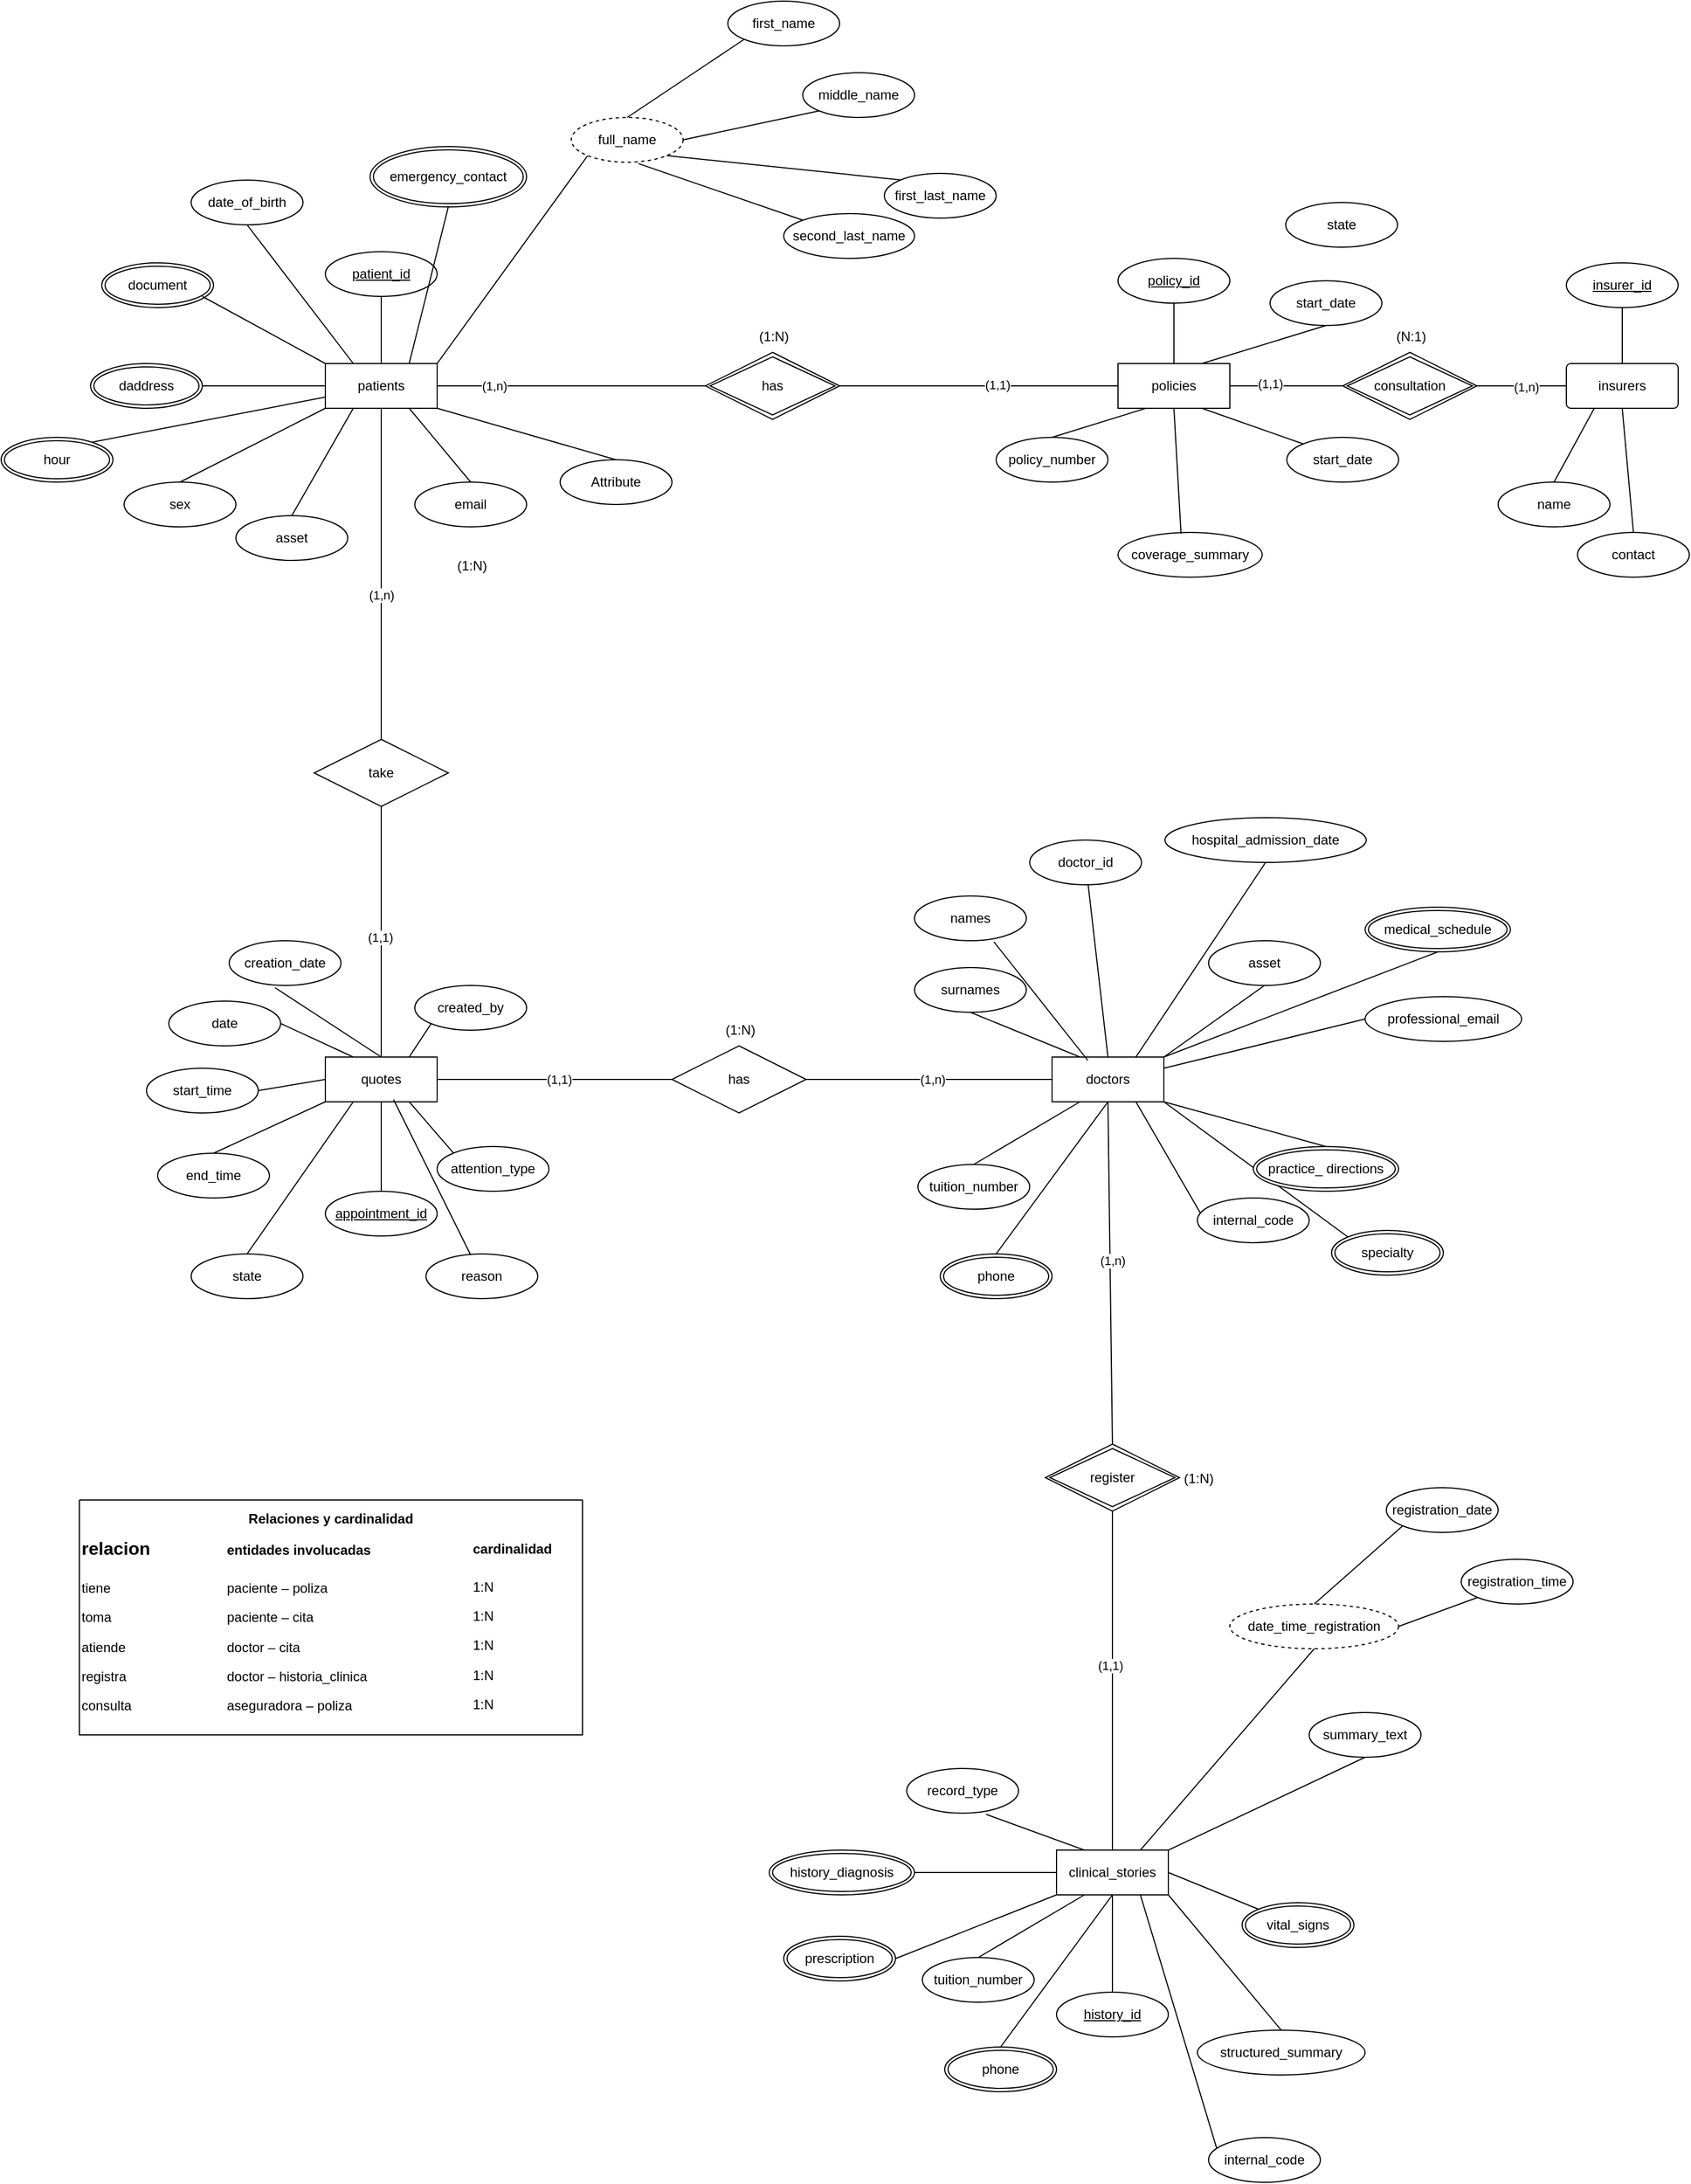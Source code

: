 <?xml version="1.0" encoding="UTF-8"?>
<mxfile version="28.2.5">
  <diagram name="Página-1" id="N87pYtMLe2mRKHtSH68u">
    <mxGraphModel dx="2180" dy="1454" grid="1" gridSize="10" guides="1" tooltips="1" connect="1" arrows="1" fold="1" page="1" pageScale="1" pageWidth="827" pageHeight="1169" math="0" shadow="0">
      <root>
        <mxCell id="0" />
        <mxCell id="1" parent="0" />
        <mxCell id="uGuvADwGGhDxCDAEwVKC-17" value="patients" style="whiteSpace=wrap;html=1;align=center;" parent="1" vertex="1">
          <mxGeometry x="400" y="394" width="100" height="40" as="geometry" />
        </mxCell>
        <mxCell id="uGuvADwGGhDxCDAEwVKC-18" value="quotes" style="whiteSpace=wrap;html=1;align=center;" parent="1" vertex="1">
          <mxGeometry x="400" y="1014" width="100" height="40" as="geometry" />
        </mxCell>
        <mxCell id="uGuvADwGGhDxCDAEwVKC-19" value="doctors" style="whiteSpace=wrap;html=1;align=center;" parent="1" vertex="1">
          <mxGeometry x="1050" y="1014" width="100" height="40" as="geometry" />
        </mxCell>
        <mxCell id="uGuvADwGGhDxCDAEwVKC-20" value="take" style="shape=rhombus;perimeter=rhombusPerimeter;whiteSpace=wrap;html=1;align=center;" parent="1" vertex="1">
          <mxGeometry x="390" y="730" width="120" height="60" as="geometry" />
        </mxCell>
        <mxCell id="uGuvADwGGhDxCDAEwVKC-21" value="" style="endArrow=none;html=1;rounded=0;exitX=0.5;exitY=1;exitDx=0;exitDy=0;entryX=0.5;entryY=0;entryDx=0;entryDy=0;" parent="1" target="uGuvADwGGhDxCDAEwVKC-20" edge="1">
          <mxGeometry relative="1" as="geometry">
            <mxPoint x="450" y="434" as="sourcePoint" />
            <mxPoint x="450" y="544" as="targetPoint" />
          </mxGeometry>
        </mxCell>
        <mxCell id="uGuvADwGGhDxCDAEwVKC-23" value="(1,n)" style="edgeLabel;html=1;align=center;verticalAlign=middle;resizable=0;points=[];" parent="uGuvADwGGhDxCDAEwVKC-21" vertex="1" connectable="0">
          <mxGeometry x="0.127" relative="1" as="geometry">
            <mxPoint as="offset" />
          </mxGeometry>
        </mxCell>
        <mxCell id="uGuvADwGGhDxCDAEwVKC-22" value="" style="endArrow=none;html=1;rounded=0;entryX=0.5;entryY=1;entryDx=0;entryDy=0;exitX=0.5;exitY=0;exitDx=0;exitDy=0;" parent="1" source="uGuvADwGGhDxCDAEwVKC-18" target="uGuvADwGGhDxCDAEwVKC-20" edge="1">
          <mxGeometry relative="1" as="geometry">
            <mxPoint x="300" y="934" as="sourcePoint" />
            <mxPoint x="450" y="914" as="targetPoint" />
          </mxGeometry>
        </mxCell>
        <mxCell id="uGuvADwGGhDxCDAEwVKC-24" value="(1,1)" style="edgeLabel;html=1;align=center;verticalAlign=middle;resizable=0;points=[];" parent="uGuvADwGGhDxCDAEwVKC-22" vertex="1" connectable="0">
          <mxGeometry x="-0.04" y="1" relative="1" as="geometry">
            <mxPoint as="offset" />
          </mxGeometry>
        </mxCell>
        <mxCell id="uGuvADwGGhDxCDAEwVKC-25" value="" style="shape=table;startSize=0;container=1;collapsible=1;childLayout=tableLayout;fixedRows=1;rowLines=0;fontStyle=0;align=center;resizeLast=1;strokeColor=none;fillColor=none;collapsible=0;whiteSpace=wrap;html=1;" parent="1" vertex="1">
          <mxGeometry x="480" y="559" width="180" height="30" as="geometry" />
        </mxCell>
        <mxCell id="uGuvADwGGhDxCDAEwVKC-26" value="" style="shape=tableRow;horizontal=0;startSize=0;swimlaneHead=0;swimlaneBody=0;fillColor=none;collapsible=0;dropTarget=0;points=[[0,0.5],[1,0.5]];portConstraint=eastwest;top=0;left=0;right=0;bottom=0;" parent="uGuvADwGGhDxCDAEwVKC-25" vertex="1">
          <mxGeometry width="180" height="30" as="geometry" />
        </mxCell>
        <mxCell id="uGuvADwGGhDxCDAEwVKC-27" value="" style="shape=partialRectangle;connectable=0;fillColor=none;top=0;left=0;bottom=0;right=0;editable=1;overflow=hidden;" parent="uGuvADwGGhDxCDAEwVKC-26" vertex="1">
          <mxGeometry width="30" height="30" as="geometry">
            <mxRectangle width="30" height="30" as="alternateBounds" />
          </mxGeometry>
        </mxCell>
        <mxCell id="uGuvADwGGhDxCDAEwVKC-28" value="(1:N)" style="shape=partialRectangle;connectable=0;fillColor=none;top=0;left=0;bottom=0;right=0;align=left;spacingLeft=6;overflow=hidden;" parent="uGuvADwGGhDxCDAEwVKC-26" vertex="1">
          <mxGeometry x="30" width="150" height="30" as="geometry">
            <mxRectangle width="150" height="30" as="alternateBounds" />
          </mxGeometry>
        </mxCell>
        <mxCell id="uGuvADwGGhDxCDAEwVKC-29" value="has" style="shape=rhombus;perimeter=rhombusPerimeter;whiteSpace=wrap;html=1;align=center;" parent="1" vertex="1">
          <mxGeometry x="710" y="1004" width="120" height="60" as="geometry" />
        </mxCell>
        <mxCell id="uGuvADwGGhDxCDAEwVKC-30" value="" style="endArrow=none;html=1;rounded=0;exitX=1;exitY=0.5;exitDx=0;exitDy=0;entryX=0;entryY=0.5;entryDx=0;entryDy=0;" parent="1" source="uGuvADwGGhDxCDAEwVKC-18" target="uGuvADwGGhDxCDAEwVKC-29" edge="1">
          <mxGeometry relative="1" as="geometry">
            <mxPoint x="451" y="1054" as="sourcePoint" />
            <mxPoint x="451" y="1154" as="targetPoint" />
          </mxGeometry>
        </mxCell>
        <mxCell id="uGuvADwGGhDxCDAEwVKC-32" value="(1,1)" style="edgeLabel;html=1;align=center;verticalAlign=middle;resizable=0;points=[];" parent="uGuvADwGGhDxCDAEwVKC-30" vertex="1" connectable="0">
          <mxGeometry x="0.04" relative="1" as="geometry">
            <mxPoint as="offset" />
          </mxGeometry>
        </mxCell>
        <mxCell id="uGuvADwGGhDxCDAEwVKC-31" value="" style="endArrow=none;html=1;rounded=0;exitX=0;exitY=0.5;exitDx=0;exitDy=0;entryX=1;entryY=0.5;entryDx=0;entryDy=0;" parent="1" source="uGuvADwGGhDxCDAEwVKC-19" target="uGuvADwGGhDxCDAEwVKC-29" edge="1">
          <mxGeometry relative="1" as="geometry">
            <mxPoint x="490" y="1214" as="sourcePoint" />
            <mxPoint x="930" y="1034.0" as="targetPoint" />
            <Array as="points">
              <mxPoint x="1010" y="1034" />
            </Array>
          </mxGeometry>
        </mxCell>
        <mxCell id="uGuvADwGGhDxCDAEwVKC-33" value="(1,n)" style="edgeLabel;html=1;align=center;verticalAlign=middle;resizable=0;points=[];" parent="uGuvADwGGhDxCDAEwVKC-31" vertex="1" connectable="0">
          <mxGeometry x="-0.223" y="1" relative="1" as="geometry">
            <mxPoint x="-22" y="-1" as="offset" />
          </mxGeometry>
        </mxCell>
        <mxCell id="uGuvADwGGhDxCDAEwVKC-34" value="" style="shape=table;startSize=0;container=1;collapsible=1;childLayout=tableLayout;fixedRows=1;rowLines=0;fontStyle=0;align=center;resizeLast=1;strokeColor=none;fillColor=none;collapsible=0;whiteSpace=wrap;html=1;" parent="1" vertex="1">
          <mxGeometry x="720" y="974" width="180" height="30" as="geometry" />
        </mxCell>
        <mxCell id="uGuvADwGGhDxCDAEwVKC-35" value="" style="shape=tableRow;horizontal=0;startSize=0;swimlaneHead=0;swimlaneBody=0;fillColor=none;collapsible=0;dropTarget=0;points=[[0,0.5],[1,0.5]];portConstraint=eastwest;top=0;left=0;right=0;bottom=0;" parent="uGuvADwGGhDxCDAEwVKC-34" vertex="1">
          <mxGeometry width="180" height="30" as="geometry" />
        </mxCell>
        <mxCell id="uGuvADwGGhDxCDAEwVKC-36" value="" style="shape=partialRectangle;connectable=0;fillColor=none;top=0;left=0;bottom=0;right=0;editable=1;overflow=hidden;" parent="uGuvADwGGhDxCDAEwVKC-35" vertex="1">
          <mxGeometry width="30" height="30" as="geometry">
            <mxRectangle width="30" height="30" as="alternateBounds" />
          </mxGeometry>
        </mxCell>
        <mxCell id="uGuvADwGGhDxCDAEwVKC-37" value="(1:N)" style="shape=partialRectangle;connectable=0;fillColor=none;top=0;left=0;bottom=0;right=0;align=left;spacingLeft=6;overflow=hidden;" parent="uGuvADwGGhDxCDAEwVKC-35" vertex="1">
          <mxGeometry x="30" width="150" height="30" as="geometry">
            <mxRectangle width="150" height="30" as="alternateBounds" />
          </mxGeometry>
        </mxCell>
        <mxCell id="uGuvADwGGhDxCDAEwVKC-42" value="" style="endArrow=none;html=1;rounded=0;entryX=0;entryY=0.5;entryDx=0;entryDy=0;exitX=1;exitY=0.5;exitDx=0;exitDy=0;" parent="1" source="uGuvADwGGhDxCDAEwVKC-71" target="uGuvADwGGhDxCDAEwVKC-17" edge="1">
          <mxGeometry relative="1" as="geometry">
            <mxPoint x="340" y="374" as="sourcePoint" />
            <mxPoint x="400" y="414" as="targetPoint" />
          </mxGeometry>
        </mxCell>
        <mxCell id="uGuvADwGGhDxCDAEwVKC-43" value="" style="endArrow=none;html=1;rounded=0;entryX=0.5;entryY=0;entryDx=0;entryDy=0;" parent="1" target="uGuvADwGGhDxCDAEwVKC-17" edge="1">
          <mxGeometry relative="1" as="geometry">
            <mxPoint x="450" y="334" as="sourcePoint" />
            <mxPoint x="460" y="374" as="targetPoint" />
          </mxGeometry>
        </mxCell>
        <mxCell id="uGuvADwGGhDxCDAEwVKC-50" value="" style="endArrow=none;html=1;rounded=0;entryX=0;entryY=0.5;entryDx=0;entryDy=0;exitX=0;exitY=0.75;exitDx=0;exitDy=0;" parent="1" source="uGuvADwGGhDxCDAEwVKC-17" target="uGuvADwGGhDxCDAEwVKC-72" edge="1">
          <mxGeometry relative="1" as="geometry">
            <mxPoint x="500" y="394" as="sourcePoint" />
            <mxPoint x="569.7" y="353.04" as="targetPoint" />
          </mxGeometry>
        </mxCell>
        <mxCell id="uGuvADwGGhDxCDAEwVKC-63" value="document" style="ellipse;shape=doubleEllipse;margin=3;whiteSpace=wrap;html=1;align=center;" parent="1" vertex="1">
          <mxGeometry x="200" y="304" width="100" height="40" as="geometry" />
        </mxCell>
        <mxCell id="uGuvADwGGhDxCDAEwVKC-71" value="daddress" style="ellipse;shape=doubleEllipse;margin=3;whiteSpace=wrap;html=1;align=center;" parent="1" vertex="1">
          <mxGeometry x="190" y="394" width="100" height="40" as="geometry" />
        </mxCell>
        <mxCell id="uGuvADwGGhDxCDAEwVKC-72" value="hour" style="ellipse;shape=doubleEllipse;margin=3;whiteSpace=wrap;html=1;align=center;" parent="1" vertex="1">
          <mxGeometry x="110" y="460" width="100" height="40" as="geometry" />
        </mxCell>
        <mxCell id="uGuvADwGGhDxCDAEwVKC-73" value="specialty" style="ellipse;shape=doubleEllipse;margin=3;whiteSpace=wrap;html=1;align=center;" parent="1" vertex="1">
          <mxGeometry x="1300" y="1169" width="100" height="40" as="geometry" />
        </mxCell>
        <mxCell id="uGuvADwGGhDxCDAEwVKC-74" value="" style="endArrow=none;html=1;rounded=0;entryX=0.5;entryY=0;entryDx=0;entryDy=0;" parent="1" source="PgeR62QArdd1iCkHsd3m-27" target="uGuvADwGGhDxCDAEwVKC-19" edge="1">
          <mxGeometry relative="1" as="geometry">
            <mxPoint x="930" y="994" as="sourcePoint" />
            <mxPoint x="1100" y="1000" as="targetPoint" />
          </mxGeometry>
        </mxCell>
        <mxCell id="uGuvADwGGhDxCDAEwVKC-75" value="medical_schedule" style="ellipse;shape=doubleEllipse;margin=3;whiteSpace=wrap;html=1;align=center;" parent="1" vertex="1">
          <mxGeometry x="1330" y="880" width="130" height="40" as="geometry" />
        </mxCell>
        <mxCell id="uGuvADwGGhDxCDAEwVKC-76" value="" style="endArrow=none;html=1;rounded=0;exitX=1;exitY=1;exitDx=0;exitDy=0;entryX=0;entryY=0;entryDx=0;entryDy=0;" parent="1" source="uGuvADwGGhDxCDAEwVKC-19" target="uGuvADwGGhDxCDAEwVKC-73" edge="1">
          <mxGeometry relative="1" as="geometry">
            <mxPoint x="1150" y="1034" as="sourcePoint" />
            <mxPoint x="1340" y="1190" as="targetPoint" />
          </mxGeometry>
        </mxCell>
        <mxCell id="uGuvADwGGhDxCDAEwVKC-77" value="" style="endArrow=none;html=1;rounded=0;exitX=0.5;exitY=1;exitDx=0;exitDy=0;entryX=0.5;entryY=0;entryDx=0;entryDy=0;" parent="1" source="uGuvADwGGhDxCDAEwVKC-19" target="uGuvADwGGhDxCDAEwVKC-78" edge="1">
          <mxGeometry relative="1" as="geometry">
            <mxPoint x="1080" y="1114" as="sourcePoint" />
            <mxPoint x="1100" y="1114" as="targetPoint" />
          </mxGeometry>
        </mxCell>
        <mxCell id="uGuvADwGGhDxCDAEwVKC-78" value="phone" style="ellipse;shape=doubleEllipse;margin=3;whiteSpace=wrap;html=1;align=center;" parent="1" vertex="1">
          <mxGeometry x="950" y="1190" width="100" height="40" as="geometry" />
        </mxCell>
        <mxCell id="uGuvADwGGhDxCDAEwVKC-79" value="" style="endArrow=none;html=1;rounded=0;exitX=1;exitY=1;exitDx=0;exitDy=0;entryX=0.5;entryY=0;entryDx=0;entryDy=0;" parent="1" source="uGuvADwGGhDxCDAEwVKC-19" target="uGuvADwGGhDxCDAEwVKC-80" edge="1">
          <mxGeometry relative="1" as="geometry">
            <mxPoint x="1180" y="1104" as="sourcePoint" />
            <mxPoint x="1230" y="1094" as="targetPoint" />
          </mxGeometry>
        </mxCell>
        <mxCell id="uGuvADwGGhDxCDAEwVKC-80" value="practice_ directions" style="ellipse;shape=doubleEllipse;margin=3;whiteSpace=wrap;html=1;align=center;" parent="1" vertex="1">
          <mxGeometry x="1230" y="1094" width="130" height="40" as="geometry" />
        </mxCell>
        <mxCell id="uGuvADwGGhDxCDAEwVKC-81" value="date" style="ellipse;whiteSpace=wrap;html=1;align=center;" parent="1" vertex="1">
          <mxGeometry x="260" y="964" width="100" height="40" as="geometry" />
        </mxCell>
        <mxCell id="uGuvADwGGhDxCDAEwVKC-82" value="start_time" style="ellipse;whiteSpace=wrap;html=1;align=center;" parent="1" vertex="1">
          <mxGeometry x="240" y="1024" width="100" height="40" as="geometry" />
        </mxCell>
        <mxCell id="uGuvADwGGhDxCDAEwVKC-84" value="" style="endArrow=none;html=1;rounded=0;entryX=0.25;entryY=0;entryDx=0;entryDy=0;exitX=1;exitY=0.5;exitDx=0;exitDy=0;" parent="1" source="uGuvADwGGhDxCDAEwVKC-81" target="uGuvADwGGhDxCDAEwVKC-18" edge="1">
          <mxGeometry relative="1" as="geometry">
            <mxPoint x="320" y="984" as="sourcePoint" />
            <mxPoint x="400" y="954" as="targetPoint" />
          </mxGeometry>
        </mxCell>
        <mxCell id="uGuvADwGGhDxCDAEwVKC-86" value="" style="endArrow=none;html=1;rounded=0;exitX=1;exitY=0.5;exitDx=0;exitDy=0;" parent="1" source="uGuvADwGGhDxCDAEwVKC-82" edge="1">
          <mxGeometry relative="1" as="geometry">
            <mxPoint x="240" y="1034" as="sourcePoint" />
            <mxPoint x="400" y="1034" as="targetPoint" />
          </mxGeometry>
        </mxCell>
        <mxCell id="uGuvADwGGhDxCDAEwVKC-87" value="" style="endArrow=none;html=1;rounded=0;exitX=0.5;exitY=1;exitDx=0;exitDy=0;entryX=0.5;entryY=0;entryDx=0;entryDy=0;" parent="1" source="uGuvADwGGhDxCDAEwVKC-18" target="PgeR62QArdd1iCkHsd3m-47" edge="1">
          <mxGeometry relative="1" as="geometry">
            <mxPoint x="380" y="1094" as="sourcePoint" />
            <mxPoint x="450" y="1130" as="targetPoint" />
          </mxGeometry>
        </mxCell>
        <mxCell id="PgeR62QArdd1iCkHsd3m-1" value="" style="endArrow=none;html=1;rounded=0;entryX=0;entryY=1;entryDx=0;entryDy=0;" parent="1" target="PgeR62QArdd1iCkHsd3m-4" edge="1">
          <mxGeometry width="50" height="50" relative="1" as="geometry">
            <mxPoint x="500" y="394" as="sourcePoint" />
            <mxPoint x="640" y="334" as="targetPoint" />
          </mxGeometry>
        </mxCell>
        <mxCell id="PgeR62QArdd1iCkHsd3m-2" value="patient_id" style="ellipse;whiteSpace=wrap;html=1;align=center;fontStyle=4;" parent="1" vertex="1">
          <mxGeometry x="400" y="294" width="100" height="40" as="geometry" />
        </mxCell>
        <mxCell id="PgeR62QArdd1iCkHsd3m-3" value="" style="endArrow=none;html=1;rounded=0;entryX=0;entryY=0;entryDx=0;entryDy=0;" parent="1" target="uGuvADwGGhDxCDAEwVKC-17" edge="1">
          <mxGeometry relative="1" as="geometry">
            <mxPoint x="290" y="334" as="sourcePoint" />
            <mxPoint x="400" y="384" as="targetPoint" />
          </mxGeometry>
        </mxCell>
        <mxCell id="PgeR62QArdd1iCkHsd3m-4" value="full_name" style="ellipse;whiteSpace=wrap;html=1;align=center;dashed=1;" parent="1" vertex="1">
          <mxGeometry x="620" y="174" width="100" height="40" as="geometry" />
        </mxCell>
        <mxCell id="PgeR62QArdd1iCkHsd3m-5" value="" style="endArrow=none;html=1;rounded=0;exitX=0.5;exitY=0;exitDx=0;exitDy=0;entryX=0;entryY=1;entryDx=0;entryDy=0;" parent="1" source="PgeR62QArdd1iCkHsd3m-4" target="PgeR62QArdd1iCkHsd3m-10" edge="1">
          <mxGeometry relative="1" as="geometry">
            <mxPoint x="700" y="160" as="sourcePoint" />
            <mxPoint x="754.854" y="114.226" as="targetPoint" />
          </mxGeometry>
        </mxCell>
        <mxCell id="PgeR62QArdd1iCkHsd3m-6" value="" style="endArrow=none;html=1;rounded=0;exitX=1;exitY=0.5;exitDx=0;exitDy=0;entryX=0;entryY=1;entryDx=0;entryDy=0;" parent="1" source="PgeR62QArdd1iCkHsd3m-4" target="PgeR62QArdd1iCkHsd3m-11" edge="1">
          <mxGeometry relative="1" as="geometry">
            <mxPoint x="760" y="210" as="sourcePoint" />
            <mxPoint x="820" y="160" as="targetPoint" />
          </mxGeometry>
        </mxCell>
        <mxCell id="PgeR62QArdd1iCkHsd3m-7" value="" style="endArrow=none;html=1;rounded=0;exitX=1;exitY=1;exitDx=0;exitDy=0;entryX=0;entryY=0;entryDx=0;entryDy=0;" parent="1" source="PgeR62QArdd1iCkHsd3m-4" target="PgeR62QArdd1iCkHsd3m-12" edge="1">
          <mxGeometry relative="1" as="geometry">
            <mxPoint x="800" y="264" as="sourcePoint" />
            <mxPoint x="900" y="240" as="targetPoint" />
          </mxGeometry>
        </mxCell>
        <mxCell id="PgeR62QArdd1iCkHsd3m-8" value="" style="endArrow=none;html=1;rounded=0;exitX=0.599;exitY=1.03;exitDx=0;exitDy=0;exitPerimeter=0;entryX=0;entryY=0;entryDx=0;entryDy=0;" parent="1" source="PgeR62QArdd1iCkHsd3m-4" target="PgeR62QArdd1iCkHsd3m-13" edge="1">
          <mxGeometry relative="1" as="geometry">
            <mxPoint x="730" y="254" as="sourcePoint" />
            <mxPoint x="830" y="270" as="targetPoint" />
          </mxGeometry>
        </mxCell>
        <mxCell id="PgeR62QArdd1iCkHsd3m-10" value="first_name" style="ellipse;whiteSpace=wrap;html=1;align=center;" parent="1" vertex="1">
          <mxGeometry x="760" y="70" width="100" height="40" as="geometry" />
        </mxCell>
        <mxCell id="PgeR62QArdd1iCkHsd3m-11" value="middle_name" style="ellipse;whiteSpace=wrap;html=1;align=center;" parent="1" vertex="1">
          <mxGeometry x="827" y="134" width="100" height="40" as="geometry" />
        </mxCell>
        <mxCell id="PgeR62QArdd1iCkHsd3m-12" value="first_last_name" style="ellipse;whiteSpace=wrap;html=1;align=center;" parent="1" vertex="1">
          <mxGeometry x="900" y="224" width="100" height="40" as="geometry" />
        </mxCell>
        <mxCell id="PgeR62QArdd1iCkHsd3m-13" value="second_last_name" style="ellipse;whiteSpace=wrap;html=1;align=center;" parent="1" vertex="1">
          <mxGeometry x="810" y="260" width="117" height="40" as="geometry" />
        </mxCell>
        <mxCell id="PgeR62QArdd1iCkHsd3m-14" value="" style="endArrow=none;html=1;rounded=0;entryX=0.25;entryY=0;entryDx=0;entryDy=0;exitX=0.5;exitY=1;exitDx=0;exitDy=0;" parent="1" source="PgeR62QArdd1iCkHsd3m-15" target="uGuvADwGGhDxCDAEwVKC-17" edge="1">
          <mxGeometry relative="1" as="geometry">
            <mxPoint x="330" y="280" as="sourcePoint" />
            <mxPoint x="430" y="390" as="targetPoint" />
          </mxGeometry>
        </mxCell>
        <mxCell id="PgeR62QArdd1iCkHsd3m-15" value="date_of_birth" style="ellipse;whiteSpace=wrap;html=1;align=center;" parent="1" vertex="1">
          <mxGeometry x="280" y="230" width="100" height="40" as="geometry" />
        </mxCell>
        <mxCell id="PgeR62QArdd1iCkHsd3m-16" value="" style="endArrow=none;html=1;rounded=0;entryX=0;entryY=1;entryDx=0;entryDy=0;exitX=0.5;exitY=0;exitDx=0;exitDy=0;" parent="1" source="PgeR62QArdd1iCkHsd3m-17" target="uGuvADwGGhDxCDAEwVKC-17" edge="1">
          <mxGeometry relative="1" as="geometry">
            <mxPoint x="300" y="500" as="sourcePoint" />
            <mxPoint x="390" y="500" as="targetPoint" />
          </mxGeometry>
        </mxCell>
        <mxCell id="PgeR62QArdd1iCkHsd3m-17" value="sex" style="ellipse;whiteSpace=wrap;html=1;align=center;" parent="1" vertex="1">
          <mxGeometry x="220" y="500" width="100" height="40" as="geometry" />
        </mxCell>
        <mxCell id="PgeR62QArdd1iCkHsd3m-18" value="" style="endArrow=none;html=1;rounded=0;exitX=0.75;exitY=1;exitDx=0;exitDy=0;entryX=0.5;entryY=0;entryDx=0;entryDy=0;" parent="1" source="uGuvADwGGhDxCDAEwVKC-17" target="PgeR62QArdd1iCkHsd3m-19" edge="1">
          <mxGeometry relative="1" as="geometry">
            <mxPoint x="380" y="500" as="sourcePoint" />
            <mxPoint x="400" y="500" as="targetPoint" />
          </mxGeometry>
        </mxCell>
        <mxCell id="PgeR62QArdd1iCkHsd3m-19" value=" email" style="ellipse;whiteSpace=wrap;html=1;align=center;" parent="1" vertex="1">
          <mxGeometry x="480" y="500" width="100" height="40" as="geometry" />
        </mxCell>
        <mxCell id="PgeR62QArdd1iCkHsd3m-21" value="" style="endArrow=none;html=1;rounded=0;exitX=1;exitY=1;exitDx=0;exitDy=0;entryX=0.5;entryY=0;entryDx=0;entryDy=0;" parent="1" source="uGuvADwGGhDxCDAEwVKC-17" target="PgeR62QArdd1iCkHsd3m-22" edge="1">
          <mxGeometry relative="1" as="geometry">
            <mxPoint x="490" y="460" as="sourcePoint" />
            <mxPoint x="630" y="480" as="targetPoint" />
          </mxGeometry>
        </mxCell>
        <mxCell id="PgeR62QArdd1iCkHsd3m-22" value="Attribute" style="ellipse;whiteSpace=wrap;html=1;align=center;" parent="1" vertex="1">
          <mxGeometry x="610" y="480" width="100" height="40" as="geometry" />
        </mxCell>
        <mxCell id="PgeR62QArdd1iCkHsd3m-23" value="" style="endArrow=none;html=1;rounded=0;entryX=0.25;entryY=1;entryDx=0;entryDy=0;exitX=0.5;exitY=0;exitDx=0;exitDy=0;" parent="1" source="PgeR62QArdd1iCkHsd3m-24" target="uGuvADwGGhDxCDAEwVKC-17" edge="1">
          <mxGeometry relative="1" as="geometry">
            <mxPoint x="360" y="560" as="sourcePoint" />
            <mxPoint x="350" y="630" as="targetPoint" />
          </mxGeometry>
        </mxCell>
        <mxCell id="PgeR62QArdd1iCkHsd3m-24" value="asset" style="ellipse;whiteSpace=wrap;html=1;align=center;" parent="1" vertex="1">
          <mxGeometry x="320" y="530" width="100" height="40" as="geometry" />
        </mxCell>
        <mxCell id="PgeR62QArdd1iCkHsd3m-25" value="" style="endArrow=none;html=1;rounded=0;exitX=0.75;exitY=0;exitDx=0;exitDy=0;entryX=0.5;entryY=1;entryDx=0;entryDy=0;" parent="1" source="uGuvADwGGhDxCDAEwVKC-17" target="PgeR62QArdd1iCkHsd3m-26" edge="1">
          <mxGeometry relative="1" as="geometry">
            <mxPoint x="500" y="360" as="sourcePoint" />
            <mxPoint x="570" y="260" as="targetPoint" />
          </mxGeometry>
        </mxCell>
        <mxCell id="PgeR62QArdd1iCkHsd3m-26" value="emergency_contact" style="ellipse;shape=doubleEllipse;margin=3;whiteSpace=wrap;html=1;align=center;" parent="1" vertex="1">
          <mxGeometry x="440" y="200" width="140" height="54" as="geometry" />
        </mxCell>
        <mxCell id="PgeR62QArdd1iCkHsd3m-27" value="doctor_id" style="ellipse;whiteSpace=wrap;html=1;align=center;" parent="1" vertex="1">
          <mxGeometry x="1030" y="820" width="100" height="40" as="geometry" />
        </mxCell>
        <mxCell id="PgeR62QArdd1iCkHsd3m-28" value="" style="endArrow=none;html=1;rounded=0;exitX=0.75;exitY=1;exitDx=0;exitDy=0;entryX=0;entryY=1;entryDx=0;entryDy=0;" parent="1" source="uGuvADwGGhDxCDAEwVKC-19" target="PgeR62QArdd1iCkHsd3m-29" edge="1">
          <mxGeometry relative="1" as="geometry">
            <mxPoint x="1180" y="990" as="sourcePoint" />
            <mxPoint x="1200" y="960" as="targetPoint" />
          </mxGeometry>
        </mxCell>
        <mxCell id="PgeR62QArdd1iCkHsd3m-29" value="internal_code" style="ellipse;whiteSpace=wrap;html=1;align=center;" parent="1" vertex="1">
          <mxGeometry x="1180" y="1140" width="100" height="40" as="geometry" />
        </mxCell>
        <mxCell id="PgeR62QArdd1iCkHsd3m-30" value="" style="endArrow=none;html=1;rounded=0;entryX=0.25;entryY=1;entryDx=0;entryDy=0;exitX=0.5;exitY=0;exitDx=0;exitDy=0;" parent="1" source="PgeR62QArdd1iCkHsd3m-31" target="uGuvADwGGhDxCDAEwVKC-19" edge="1">
          <mxGeometry relative="1" as="geometry">
            <mxPoint x="990" y="1110" as="sourcePoint" />
            <mxPoint x="1030" y="1110" as="targetPoint" />
          </mxGeometry>
        </mxCell>
        <mxCell id="PgeR62QArdd1iCkHsd3m-31" value="tuition_number" style="ellipse;whiteSpace=wrap;html=1;align=center;" parent="1" vertex="1">
          <mxGeometry x="930" y="1110" width="100" height="40" as="geometry" />
        </mxCell>
        <mxCell id="PgeR62QArdd1iCkHsd3m-34" value="" style="endArrow=none;html=1;rounded=0;exitX=1;exitY=0;exitDx=0;exitDy=0;entryX=0.5;entryY=1;entryDx=0;entryDy=0;" parent="1" source="uGuvADwGGhDxCDAEwVKC-19" target="PgeR62QArdd1iCkHsd3m-44" edge="1">
          <mxGeometry relative="1" as="geometry">
            <mxPoint x="1190" y="1190" as="sourcePoint" />
            <mxPoint x="1220" y="1160" as="targetPoint" />
          </mxGeometry>
        </mxCell>
        <mxCell id="PgeR62QArdd1iCkHsd3m-35" value="names" style="ellipse;whiteSpace=wrap;html=1;align=center;" parent="1" vertex="1">
          <mxGeometry x="927" y="870" width="100" height="40" as="geometry" />
        </mxCell>
        <mxCell id="PgeR62QArdd1iCkHsd3m-37" value="" style="endArrow=none;html=1;rounded=0;entryX=0.25;entryY=0;entryDx=0;entryDy=0;exitX=0.5;exitY=1;exitDx=0;exitDy=0;" parent="1" source="PgeR62QArdd1iCkHsd3m-38" target="uGuvADwGGhDxCDAEwVKC-19" edge="1">
          <mxGeometry relative="1" as="geometry">
            <mxPoint x="1000" y="960" as="sourcePoint" />
            <mxPoint x="970" y="930" as="targetPoint" />
          </mxGeometry>
        </mxCell>
        <mxCell id="PgeR62QArdd1iCkHsd3m-38" value="surnames" style="ellipse;whiteSpace=wrap;html=1;align=center;" parent="1" vertex="1">
          <mxGeometry x="927" y="934" width="100" height="40" as="geometry" />
        </mxCell>
        <mxCell id="PgeR62QArdd1iCkHsd3m-39" value="" style="endArrow=none;html=1;rounded=0;exitX=1;exitY=0.25;exitDx=0;exitDy=0;entryX=0;entryY=0.5;entryDx=0;entryDy=0;" parent="1" source="uGuvADwGGhDxCDAEwVKC-19" target="PgeR62QArdd1iCkHsd3m-40" edge="1">
          <mxGeometry relative="1" as="geometry">
            <mxPoint x="1130" y="990" as="sourcePoint" />
            <mxPoint x="1320" y="980" as="targetPoint" />
          </mxGeometry>
        </mxCell>
        <mxCell id="PgeR62QArdd1iCkHsd3m-40" value="professional_email" style="ellipse;whiteSpace=wrap;html=1;align=center;" parent="1" vertex="1">
          <mxGeometry x="1330" y="960" width="140" height="40" as="geometry" />
        </mxCell>
        <mxCell id="PgeR62QArdd1iCkHsd3m-41" value="" style="endArrow=none;html=1;rounded=0;exitX=0.75;exitY=0;exitDx=0;exitDy=0;entryX=0.5;entryY=1;entryDx=0;entryDy=0;" parent="1" source="uGuvADwGGhDxCDAEwVKC-19" target="PgeR62QArdd1iCkHsd3m-42" edge="1">
          <mxGeometry relative="1" as="geometry">
            <mxPoint x="1150" y="980" as="sourcePoint" />
            <mxPoint x="1240" y="850" as="targetPoint" />
          </mxGeometry>
        </mxCell>
        <mxCell id="PgeR62QArdd1iCkHsd3m-42" value="hospital_admission_date" style="ellipse;whiteSpace=wrap;html=1;align=center;" parent="1" vertex="1">
          <mxGeometry x="1151" y="800" width="180" height="40" as="geometry" />
        </mxCell>
        <mxCell id="PgeR62QArdd1iCkHsd3m-43" value="" style="endArrow=none;html=1;rounded=0;entryX=0.32;entryY=0.075;entryDx=0;entryDy=0;entryPerimeter=0;exitX=0.71;exitY=1.025;exitDx=0;exitDy=0;exitPerimeter=0;" parent="1" source="PgeR62QArdd1iCkHsd3m-35" target="uGuvADwGGhDxCDAEwVKC-19" edge="1">
          <mxGeometry relative="1" as="geometry">
            <mxPoint x="960" y="880" as="sourcePoint" />
            <mxPoint x="1120" y="880" as="targetPoint" />
          </mxGeometry>
        </mxCell>
        <mxCell id="PgeR62QArdd1iCkHsd3m-44" value="asset" style="ellipse;whiteSpace=wrap;html=1;align=center;" parent="1" vertex="1">
          <mxGeometry x="1190" y="910" width="100" height="40" as="geometry" />
        </mxCell>
        <mxCell id="PgeR62QArdd1iCkHsd3m-45" value="" style="endArrow=none;html=1;rounded=0;exitX=1;exitY=0;exitDx=0;exitDy=0;entryX=0.5;entryY=1;entryDx=0;entryDy=0;" parent="1" source="uGuvADwGGhDxCDAEwVKC-19" target="uGuvADwGGhDxCDAEwVKC-75" edge="1">
          <mxGeometry relative="1" as="geometry">
            <mxPoint x="1230" y="980" as="sourcePoint" />
            <mxPoint x="1390" y="980" as="targetPoint" />
          </mxGeometry>
        </mxCell>
        <mxCell id="PgeR62QArdd1iCkHsd3m-47" value="appointment_id" style="ellipse;whiteSpace=wrap;html=1;align=center;fontStyle=4;" parent="1" vertex="1">
          <mxGeometry x="400" y="1134" width="100" height="40" as="geometry" />
        </mxCell>
        <mxCell id="PgeR62QArdd1iCkHsd3m-49" value="" style="endArrow=none;html=1;rounded=0;entryX=0;entryY=1;entryDx=0;entryDy=0;exitX=0.5;exitY=0;exitDx=0;exitDy=0;" parent="1" source="PgeR62QArdd1iCkHsd3m-50" target="uGuvADwGGhDxCDAEwVKC-18" edge="1">
          <mxGeometry relative="1" as="geometry">
            <mxPoint x="300" y="1130" as="sourcePoint" />
            <mxPoint x="390" y="1160" as="targetPoint" />
          </mxGeometry>
        </mxCell>
        <mxCell id="PgeR62QArdd1iCkHsd3m-50" value="end_time" style="ellipse;whiteSpace=wrap;html=1;align=center;" parent="1" vertex="1">
          <mxGeometry x="250" y="1100" width="100" height="40" as="geometry" />
        </mxCell>
        <mxCell id="PgeR62QArdd1iCkHsd3m-51" value="attention_type" style="ellipse;whiteSpace=wrap;html=1;align=center;" parent="1" vertex="1">
          <mxGeometry x="500" y="1094" width="100" height="40" as="geometry" />
        </mxCell>
        <mxCell id="PgeR62QArdd1iCkHsd3m-52" value="" style="endArrow=none;html=1;rounded=0;exitX=0.75;exitY=1;exitDx=0;exitDy=0;entryX=0;entryY=0;entryDx=0;entryDy=0;" parent="1" source="uGuvADwGGhDxCDAEwVKC-18" target="PgeR62QArdd1iCkHsd3m-51" edge="1">
          <mxGeometry relative="1" as="geometry">
            <mxPoint x="490" y="1070" as="sourcePoint" />
            <mxPoint x="650" y="1070" as="targetPoint" />
          </mxGeometry>
        </mxCell>
        <mxCell id="PgeR62QArdd1iCkHsd3m-55" value="state" style="ellipse;whiteSpace=wrap;html=1;align=center;" parent="1" vertex="1">
          <mxGeometry x="280" y="1190" width="100" height="40" as="geometry" />
        </mxCell>
        <mxCell id="PgeR62QArdd1iCkHsd3m-56" value="" style="endArrow=none;html=1;rounded=0;entryX=0.25;entryY=1;entryDx=0;entryDy=0;exitX=0.5;exitY=0;exitDx=0;exitDy=0;" parent="1" source="PgeR62QArdd1iCkHsd3m-55" target="uGuvADwGGhDxCDAEwVKC-18" edge="1">
          <mxGeometry relative="1" as="geometry">
            <mxPoint x="230" y="1140" as="sourcePoint" />
            <mxPoint x="390" y="1140" as="targetPoint" />
          </mxGeometry>
        </mxCell>
        <mxCell id="PgeR62QArdd1iCkHsd3m-57" value="reason" style="ellipse;whiteSpace=wrap;html=1;align=center;" parent="1" vertex="1">
          <mxGeometry x="490" y="1190" width="100" height="40" as="geometry" />
        </mxCell>
        <mxCell id="PgeR62QArdd1iCkHsd3m-58" value="" style="endArrow=none;html=1;rounded=0;exitX=0.61;exitY=0.95;exitDx=0;exitDy=0;exitPerimeter=0;entryX=0.4;entryY=0.025;entryDx=0;entryDy=0;entryPerimeter=0;" parent="1" source="uGuvADwGGhDxCDAEwVKC-18" target="PgeR62QArdd1iCkHsd3m-57" edge="1">
          <mxGeometry relative="1" as="geometry">
            <mxPoint x="470" y="1110" as="sourcePoint" />
            <mxPoint x="630" y="1110" as="targetPoint" />
          </mxGeometry>
        </mxCell>
        <mxCell id="PgeR62QArdd1iCkHsd3m-59" value="created_by" style="ellipse;whiteSpace=wrap;html=1;align=center;" parent="1" vertex="1">
          <mxGeometry x="480" y="950" width="100" height="40" as="geometry" />
        </mxCell>
        <mxCell id="PgeR62QArdd1iCkHsd3m-60" value="" style="endArrow=none;html=1;rounded=0;exitX=0.75;exitY=0;exitDx=0;exitDy=0;entryX=0;entryY=1;entryDx=0;entryDy=0;" parent="1" source="uGuvADwGGhDxCDAEwVKC-18" target="PgeR62QArdd1iCkHsd3m-59" edge="1">
          <mxGeometry relative="1" as="geometry">
            <mxPoint x="500" y="1000" as="sourcePoint" />
            <mxPoint x="660" y="1000" as="targetPoint" />
          </mxGeometry>
        </mxCell>
        <mxCell id="PgeR62QArdd1iCkHsd3m-61" value="creation_date" style="ellipse;whiteSpace=wrap;html=1;align=center;" parent="1" vertex="1">
          <mxGeometry x="314" y="910" width="100" height="40" as="geometry" />
        </mxCell>
        <mxCell id="PgeR62QArdd1iCkHsd3m-62" value="" style="endArrow=none;html=1;rounded=0;exitX=0.41;exitY=1.05;exitDx=0;exitDy=0;exitPerimeter=0;entryX=0.5;entryY=0;entryDx=0;entryDy=0;" parent="1" source="PgeR62QArdd1iCkHsd3m-61" target="uGuvADwGGhDxCDAEwVKC-18" edge="1">
          <mxGeometry relative="1" as="geometry">
            <mxPoint x="390" y="970" as="sourcePoint" />
            <mxPoint x="550" y="970" as="targetPoint" />
          </mxGeometry>
        </mxCell>
        <mxCell id="PgeR62QArdd1iCkHsd3m-67" value="clinical_stories" style="whiteSpace=wrap;html=1;align=center;" parent="1" vertex="1">
          <mxGeometry x="1054" y="1723" width="100" height="40" as="geometry" />
        </mxCell>
        <mxCell id="PgeR62QArdd1iCkHsd3m-73" value="" style="endArrow=none;html=1;rounded=0;exitX=0.5;exitY=1;exitDx=0;exitDy=0;entryX=0.5;entryY=0;entryDx=0;entryDy=0;" parent="1" source="PgeR62QArdd1iCkHsd3m-67" target="PgeR62QArdd1iCkHsd3m-74" edge="1">
          <mxGeometry relative="1" as="geometry">
            <mxPoint x="1084" y="1823" as="sourcePoint" />
            <mxPoint x="1104" y="1823" as="targetPoint" />
          </mxGeometry>
        </mxCell>
        <mxCell id="PgeR62QArdd1iCkHsd3m-74" value="phone" style="ellipse;shape=doubleEllipse;margin=3;whiteSpace=wrap;html=1;align=center;" parent="1" vertex="1">
          <mxGeometry x="954" y="1899" width="100" height="40" as="geometry" />
        </mxCell>
        <mxCell id="PgeR62QArdd1iCkHsd3m-78" value="" style="endArrow=none;html=1;rounded=0;exitX=0.75;exitY=1;exitDx=0;exitDy=0;entryX=0;entryY=1;entryDx=0;entryDy=0;" parent="1" source="PgeR62QArdd1iCkHsd3m-67" target="PgeR62QArdd1iCkHsd3m-79" edge="1">
          <mxGeometry relative="1" as="geometry">
            <mxPoint x="1184" y="1699" as="sourcePoint" />
            <mxPoint x="1204" y="1669" as="targetPoint" />
          </mxGeometry>
        </mxCell>
        <mxCell id="PgeR62QArdd1iCkHsd3m-79" value="internal_code" style="ellipse;whiteSpace=wrap;html=1;align=center;" parent="1" vertex="1">
          <mxGeometry x="1190" y="1980" width="100" height="40" as="geometry" />
        </mxCell>
        <mxCell id="PgeR62QArdd1iCkHsd3m-80" value="" style="endArrow=none;html=1;rounded=0;entryX=0.25;entryY=1;entryDx=0;entryDy=0;exitX=0.5;exitY=0;exitDx=0;exitDy=0;" parent="1" source="PgeR62QArdd1iCkHsd3m-81" target="PgeR62QArdd1iCkHsd3m-67" edge="1">
          <mxGeometry relative="1" as="geometry">
            <mxPoint x="994" y="1819" as="sourcePoint" />
            <mxPoint x="1034" y="1819" as="targetPoint" />
          </mxGeometry>
        </mxCell>
        <mxCell id="PgeR62QArdd1iCkHsd3m-81" value="tuition_number" style="ellipse;whiteSpace=wrap;html=1;align=center;" parent="1" vertex="1">
          <mxGeometry x="934" y="1819" width="100" height="40" as="geometry" />
        </mxCell>
        <mxCell id="PgeR62QArdd1iCkHsd3m-82" value="" style="endArrow=none;html=1;rounded=0;exitX=1;exitY=0;exitDx=0;exitDy=0;entryX=0.5;entryY=1;entryDx=0;entryDy=0;" parent="1" source="PgeR62QArdd1iCkHsd3m-67" target="PgeR62QArdd1iCkHsd3m-90" edge="1">
          <mxGeometry relative="1" as="geometry">
            <mxPoint x="1194" y="1899" as="sourcePoint" />
            <mxPoint x="1224" y="1869" as="targetPoint" />
          </mxGeometry>
        </mxCell>
        <mxCell id="PgeR62QArdd1iCkHsd3m-83" value="record_type" style="ellipse;whiteSpace=wrap;html=1;align=center;" parent="1" vertex="1">
          <mxGeometry x="920" y="1650" width="100" height="40" as="geometry" />
        </mxCell>
        <mxCell id="PgeR62QArdd1iCkHsd3m-84" value="" style="endArrow=none;html=1;rounded=0;entryX=1;entryY=1;entryDx=0;entryDy=0;exitX=0.5;exitY=0;exitDx=0;exitDy=0;" parent="1" source="PgeR62QArdd1iCkHsd3m-85" target="PgeR62QArdd1iCkHsd3m-67" edge="1">
          <mxGeometry relative="1" as="geometry">
            <mxPoint x="1004" y="1669" as="sourcePoint" />
            <mxPoint x="974" y="1639" as="targetPoint" />
          </mxGeometry>
        </mxCell>
        <mxCell id="PgeR62QArdd1iCkHsd3m-85" value="structured_summary" style="ellipse;whiteSpace=wrap;html=1;align=center;" parent="1" vertex="1">
          <mxGeometry x="1180" y="1884" width="150" height="40" as="geometry" />
        </mxCell>
        <mxCell id="PgeR62QArdd1iCkHsd3m-88" value="" style="endArrow=none;html=1;rounded=0;exitX=0.75;exitY=0;exitDx=0;exitDy=0;entryX=0.5;entryY=1;entryDx=0;entryDy=0;" parent="1" source="PgeR62QArdd1iCkHsd3m-67" target="PgeR62QArdd1iCkHsd3m-92" edge="1">
          <mxGeometry relative="1" as="geometry">
            <mxPoint x="1154" y="1689" as="sourcePoint" />
            <mxPoint x="1245" y="1549" as="targetPoint" />
          </mxGeometry>
        </mxCell>
        <mxCell id="PgeR62QArdd1iCkHsd3m-89" value="" style="endArrow=none;html=1;rounded=0;exitX=0.71;exitY=1.025;exitDx=0;exitDy=0;exitPerimeter=0;entryX=0.25;entryY=0;entryDx=0;entryDy=0;" parent="1" source="PgeR62QArdd1iCkHsd3m-83" target="PgeR62QArdd1iCkHsd3m-67" edge="1">
          <mxGeometry relative="1" as="geometry">
            <mxPoint x="964" y="1589" as="sourcePoint" />
            <mxPoint x="1080" y="1720" as="targetPoint" />
          </mxGeometry>
        </mxCell>
        <mxCell id="PgeR62QArdd1iCkHsd3m-90" value="summary_text" style="ellipse;whiteSpace=wrap;html=1;align=center;" parent="1" vertex="1">
          <mxGeometry x="1280" y="1600" width="100" height="40" as="geometry" />
        </mxCell>
        <mxCell id="PgeR62QArdd1iCkHsd3m-92" value="date_time_registration" style="ellipse;whiteSpace=wrap;html=1;align=center;dashed=1;" parent="1" vertex="1">
          <mxGeometry x="1209" y="1503" width="151" height="40" as="geometry" />
        </mxCell>
        <mxCell id="PgeR62QArdd1iCkHsd3m-93" value="" style="endArrow=none;html=1;rounded=0;exitX=0.5;exitY=0;exitDx=0;exitDy=0;entryX=0;entryY=1;entryDx=0;entryDy=0;" parent="1" source="PgeR62QArdd1iCkHsd3m-92" target="PgeR62QArdd1iCkHsd3m-97" edge="1">
          <mxGeometry relative="1" as="geometry">
            <mxPoint x="1289" y="1489" as="sourcePoint" />
            <mxPoint x="1343.854" y="1443.226" as="targetPoint" />
          </mxGeometry>
        </mxCell>
        <mxCell id="PgeR62QArdd1iCkHsd3m-94" value="" style="endArrow=none;html=1;rounded=0;exitX=1;exitY=0.5;exitDx=0;exitDy=0;entryX=0;entryY=1;entryDx=0;entryDy=0;" parent="1" source="PgeR62QArdd1iCkHsd3m-92" target="PgeR62QArdd1iCkHsd3m-98" edge="1">
          <mxGeometry relative="1" as="geometry">
            <mxPoint x="1349" y="1539" as="sourcePoint" />
            <mxPoint x="1409" y="1489" as="targetPoint" />
          </mxGeometry>
        </mxCell>
        <mxCell id="PgeR62QArdd1iCkHsd3m-97" value="registration_date" style="ellipse;whiteSpace=wrap;html=1;align=center;" parent="1" vertex="1">
          <mxGeometry x="1349" y="1399" width="100" height="40" as="geometry" />
        </mxCell>
        <mxCell id="PgeR62QArdd1iCkHsd3m-98" value="registration_time" style="ellipse;whiteSpace=wrap;html=1;align=center;" parent="1" vertex="1">
          <mxGeometry x="1416" y="1463" width="100" height="40" as="geometry" />
        </mxCell>
        <mxCell id="PgeR62QArdd1iCkHsd3m-102" value="" style="endArrow=none;html=1;rounded=0;exitX=0.5;exitY=0;exitDx=0;exitDy=0;entryX=0.5;entryY=1;entryDx=0;entryDy=0;" parent="1" source="PgeR62QArdd1iCkHsd3m-103" target="PgeR62QArdd1iCkHsd3m-67" edge="1">
          <mxGeometry relative="1" as="geometry">
            <mxPoint x="1110" y="1530" as="sourcePoint" />
            <mxPoint x="1130" y="1810" as="targetPoint" />
          </mxGeometry>
        </mxCell>
        <mxCell id="PgeR62QArdd1iCkHsd3m-103" value="history_id" style="ellipse;whiteSpace=wrap;html=1;align=center;fontStyle=4;" parent="1" vertex="1">
          <mxGeometry x="1054" y="1850" width="100" height="40" as="geometry" />
        </mxCell>
        <mxCell id="PgeR62QArdd1iCkHsd3m-105" value="" style="endArrow=none;html=1;rounded=0;entryX=0.5;entryY=1;entryDx=0;entryDy=0;exitX=0.5;exitY=0;exitDx=0;exitDy=0;" parent="1" source="PgeR62QArdd1iCkHsd3m-106" target="uGuvADwGGhDxCDAEwVKC-19" edge="1">
          <mxGeometry relative="1" as="geometry">
            <mxPoint x="1100" y="1360" as="sourcePoint" />
            <mxPoint x="1110" y="1290" as="targetPoint" />
          </mxGeometry>
        </mxCell>
        <mxCell id="PgeR62QArdd1iCkHsd3m-108" value="(1,n)" style="edgeLabel;html=1;align=center;verticalAlign=middle;resizable=0;points=[];" parent="PgeR62QArdd1iCkHsd3m-105" vertex="1" connectable="0">
          <mxGeometry x="0.074" y="-2" relative="1" as="geometry">
            <mxPoint as="offset" />
          </mxGeometry>
        </mxCell>
        <mxCell id="PgeR62QArdd1iCkHsd3m-106" value="register" style="shape=rhombus;double=1;perimeter=rhombusPerimeter;whiteSpace=wrap;html=1;align=center;" parent="1" vertex="1">
          <mxGeometry x="1044" y="1360" width="120" height="60" as="geometry" />
        </mxCell>
        <mxCell id="PgeR62QArdd1iCkHsd3m-107" value="" style="endArrow=none;html=1;rounded=0;entryX=0.5;entryY=1;entryDx=0;entryDy=0;exitX=0.5;exitY=0;exitDx=0;exitDy=0;" parent="1" source="PgeR62QArdd1iCkHsd3m-67" target="PgeR62QArdd1iCkHsd3m-106" edge="1">
          <mxGeometry relative="1" as="geometry">
            <mxPoint x="920" y="1520" as="sourcePoint" />
            <mxPoint x="1080" y="1520" as="targetPoint" />
          </mxGeometry>
        </mxCell>
        <mxCell id="PgeR62QArdd1iCkHsd3m-109" value="(1,1)" style="edgeLabel;html=1;align=center;verticalAlign=middle;resizable=0;points=[];" parent="PgeR62QArdd1iCkHsd3m-107" vertex="1" connectable="0">
          <mxGeometry x="0.089" y="2" relative="1" as="geometry">
            <mxPoint as="offset" />
          </mxGeometry>
        </mxCell>
        <mxCell id="PgeR62QArdd1iCkHsd3m-110" value="" style="shape=table;startSize=0;container=1;collapsible=1;childLayout=tableLayout;fixedRows=1;rowLines=0;fontStyle=0;align=center;resizeLast=1;strokeColor=none;fillColor=none;collapsible=0;whiteSpace=wrap;html=1;" parent="1" vertex="1">
          <mxGeometry x="1130" y="1375" width="180" height="30" as="geometry" />
        </mxCell>
        <mxCell id="PgeR62QArdd1iCkHsd3m-111" value="" style="shape=tableRow;horizontal=0;startSize=0;swimlaneHead=0;swimlaneBody=0;fillColor=none;collapsible=0;dropTarget=0;points=[[0,0.5],[1,0.5]];portConstraint=eastwest;top=0;left=0;right=0;bottom=0;" parent="PgeR62QArdd1iCkHsd3m-110" vertex="1">
          <mxGeometry width="180" height="30" as="geometry" />
        </mxCell>
        <mxCell id="PgeR62QArdd1iCkHsd3m-112" value="" style="shape=partialRectangle;connectable=0;fillColor=none;top=0;left=0;bottom=0;right=0;editable=1;overflow=hidden;" parent="PgeR62QArdd1iCkHsd3m-111" vertex="1">
          <mxGeometry width="30" height="30" as="geometry">
            <mxRectangle width="30" height="30" as="alternateBounds" />
          </mxGeometry>
        </mxCell>
        <mxCell id="PgeR62QArdd1iCkHsd3m-113" value="(1:N)" style="shape=partialRectangle;connectable=0;fillColor=none;top=0;left=0;bottom=0;right=0;align=left;spacingLeft=6;overflow=hidden;" parent="PgeR62QArdd1iCkHsd3m-111" vertex="1">
          <mxGeometry x="30" width="150" height="30" as="geometry">
            <mxRectangle width="150" height="30" as="alternateBounds" />
          </mxGeometry>
        </mxCell>
        <mxCell id="PgeR62QArdd1iCkHsd3m-143" value="vital_signs" style="ellipse;shape=doubleEllipse;margin=3;whiteSpace=wrap;html=1;align=center;" parent="1" vertex="1">
          <mxGeometry x="1220" y="1770" width="100" height="40" as="geometry" />
        </mxCell>
        <mxCell id="PgeR62QArdd1iCkHsd3m-144" value="prescription" style="ellipse;shape=doubleEllipse;margin=3;whiteSpace=wrap;html=1;align=center;" parent="1" vertex="1">
          <mxGeometry x="810" y="1800" width="100" height="40" as="geometry" />
        </mxCell>
        <mxCell id="PgeR62QArdd1iCkHsd3m-145" value="history_diagnosis" style="ellipse;shape=doubleEllipse;margin=3;whiteSpace=wrap;html=1;align=center;" parent="1" vertex="1">
          <mxGeometry x="797" y="1723" width="130" height="40" as="geometry" />
        </mxCell>
        <mxCell id="PgeR62QArdd1iCkHsd3m-146" value="" style="endArrow=none;html=1;rounded=0;entryX=0;entryY=0.5;entryDx=0;entryDy=0;exitX=1;exitY=0.5;exitDx=0;exitDy=0;" parent="1" source="PgeR62QArdd1iCkHsd3m-145" target="PgeR62QArdd1iCkHsd3m-67" edge="1">
          <mxGeometry relative="1" as="geometry">
            <mxPoint x="890" y="1730" as="sourcePoint" />
            <mxPoint x="1050" y="1730" as="targetPoint" />
          </mxGeometry>
        </mxCell>
        <mxCell id="PgeR62QArdd1iCkHsd3m-147" value="" style="endArrow=none;html=1;rounded=0;entryX=0;entryY=1;entryDx=0;entryDy=0;exitX=1;exitY=0.5;exitDx=0;exitDy=0;" parent="1" source="PgeR62QArdd1iCkHsd3m-144" target="PgeR62QArdd1iCkHsd3m-67" edge="1">
          <mxGeometry relative="1" as="geometry">
            <mxPoint x="830" y="1780" as="sourcePoint" />
            <mxPoint x="990" y="1780" as="targetPoint" />
          </mxGeometry>
        </mxCell>
        <mxCell id="PgeR62QArdd1iCkHsd3m-148" value="" style="endArrow=none;html=1;rounded=0;exitX=1;exitY=0.5;exitDx=0;exitDy=0;entryX=0;entryY=0;entryDx=0;entryDy=0;" parent="1" source="PgeR62QArdd1iCkHsd3m-67" target="PgeR62QArdd1iCkHsd3m-143" edge="1">
          <mxGeometry relative="1" as="geometry">
            <mxPoint x="1160" y="1750" as="sourcePoint" />
            <mxPoint x="1320" y="1750" as="targetPoint" />
          </mxGeometry>
        </mxCell>
        <mxCell id="PgeR62QArdd1iCkHsd3m-149" value="" style="endArrow=none;html=1;rounded=0;exitX=1;exitY=0.5;exitDx=0;exitDy=0;entryX=0;entryY=0.5;entryDx=0;entryDy=0;" parent="1" source="uGuvADwGGhDxCDAEwVKC-17" target="PgeR62QArdd1iCkHsd3m-150" edge="1">
          <mxGeometry relative="1" as="geometry">
            <mxPoint x="540" y="420" as="sourcePoint" />
            <mxPoint x="1050" y="420" as="targetPoint" />
          </mxGeometry>
        </mxCell>
        <mxCell id="PgeR62QArdd1iCkHsd3m-154" value="(1,n)" style="edgeLabel;html=1;align=center;verticalAlign=middle;resizable=0;points=[];" parent="PgeR62QArdd1iCkHsd3m-149" vertex="1" connectable="0">
          <mxGeometry x="-0.581" relative="1" as="geometry">
            <mxPoint as="offset" />
          </mxGeometry>
        </mxCell>
        <mxCell id="PgeR62QArdd1iCkHsd3m-150" value="has" style="shape=rhombus;double=1;perimeter=rhombusPerimeter;whiteSpace=wrap;html=1;align=center;" parent="1" vertex="1">
          <mxGeometry x="740" y="384" width="120" height="60" as="geometry" />
        </mxCell>
        <mxCell id="PgeR62QArdd1iCkHsd3m-151" value="" style="endArrow=none;html=1;rounded=0;exitX=1;exitY=0.5;exitDx=0;exitDy=0;entryX=0;entryY=0.5;entryDx=0;entryDy=0;" parent="1" source="PgeR62QArdd1iCkHsd3m-150" target="PgeR62QArdd1iCkHsd3m-152" edge="1">
          <mxGeometry relative="1" as="geometry">
            <mxPoint x="980" y="400" as="sourcePoint" />
            <mxPoint x="1150" y="414" as="targetPoint" />
          </mxGeometry>
        </mxCell>
        <mxCell id="PgeR62QArdd1iCkHsd3m-155" value="(1,1)" style="edgeLabel;html=1;align=center;verticalAlign=middle;resizable=0;points=[];" parent="PgeR62QArdd1iCkHsd3m-151" vertex="1" connectable="0">
          <mxGeometry x="0.129" y="1" relative="1" as="geometry">
            <mxPoint as="offset" />
          </mxGeometry>
        </mxCell>
        <mxCell id="PgeR62QArdd1iCkHsd3m-152" value="policies" style="whiteSpace=wrap;html=1;align=center;" parent="1" vertex="1">
          <mxGeometry x="1109" y="394" width="100" height="40" as="geometry" />
        </mxCell>
        <mxCell id="PgeR62QArdd1iCkHsd3m-156" value="" style="shape=table;startSize=0;container=1;collapsible=1;childLayout=tableLayout;fixedRows=1;rowLines=0;fontStyle=0;align=center;resizeLast=1;strokeColor=none;fillColor=none;collapsible=0;whiteSpace=wrap;html=1;" parent="1" vertex="1">
          <mxGeometry x="750" y="354" width="180" height="30" as="geometry" />
        </mxCell>
        <mxCell id="PgeR62QArdd1iCkHsd3m-157" value="" style="shape=tableRow;horizontal=0;startSize=0;swimlaneHead=0;swimlaneBody=0;fillColor=none;collapsible=0;dropTarget=0;points=[[0,0.5],[1,0.5]];portConstraint=eastwest;top=0;left=0;right=0;bottom=0;" parent="PgeR62QArdd1iCkHsd3m-156" vertex="1">
          <mxGeometry width="180" height="30" as="geometry" />
        </mxCell>
        <mxCell id="PgeR62QArdd1iCkHsd3m-158" value="" style="shape=partialRectangle;connectable=0;fillColor=none;top=0;left=0;bottom=0;right=0;editable=1;overflow=hidden;" parent="PgeR62QArdd1iCkHsd3m-157" vertex="1">
          <mxGeometry width="30" height="30" as="geometry">
            <mxRectangle width="30" height="30" as="alternateBounds" />
          </mxGeometry>
        </mxCell>
        <mxCell id="PgeR62QArdd1iCkHsd3m-159" value="(1:N)" style="shape=partialRectangle;connectable=0;fillColor=none;top=0;left=0;bottom=0;right=0;align=left;spacingLeft=6;overflow=hidden;" parent="PgeR62QArdd1iCkHsd3m-157" vertex="1">
          <mxGeometry x="30" width="150" height="30" as="geometry">
            <mxRectangle width="150" height="30" as="alternateBounds" />
          </mxGeometry>
        </mxCell>
        <mxCell id="PgeR62QArdd1iCkHsd3m-160" value="policy_id" style="ellipse;whiteSpace=wrap;html=1;align=center;fontStyle=4;" parent="1" vertex="1">
          <mxGeometry x="1109" y="300" width="100" height="40" as="geometry" />
        </mxCell>
        <mxCell id="PgeR62QArdd1iCkHsd3m-161" value="policy_number" style="ellipse;whiteSpace=wrap;html=1;align=center;" parent="1" vertex="1">
          <mxGeometry x="1000" y="460" width="100" height="40" as="geometry" />
        </mxCell>
        <mxCell id="PgeR62QArdd1iCkHsd3m-162" value="coverage_summary" style="ellipse;whiteSpace=wrap;html=1;align=center;" parent="1" vertex="1">
          <mxGeometry x="1109" y="545" width="129" height="40" as="geometry" />
        </mxCell>
        <mxCell id="PgeR62QArdd1iCkHsd3m-163" value="start_date" style="ellipse;whiteSpace=wrap;html=1;align=center;" parent="1" vertex="1">
          <mxGeometry x="1260" y="460" width="100" height="40" as="geometry" />
        </mxCell>
        <mxCell id="PgeR62QArdd1iCkHsd3m-164" value="start_date" style="ellipse;whiteSpace=wrap;html=1;align=center;" parent="1" vertex="1">
          <mxGeometry x="1245" y="320" width="100" height="40" as="geometry" />
        </mxCell>
        <mxCell id="PgeR62QArdd1iCkHsd3m-165" value="state" style="ellipse;whiteSpace=wrap;html=1;align=center;" parent="1" vertex="1">
          <mxGeometry x="1259" y="250" width="100" height="40" as="geometry" />
        </mxCell>
        <mxCell id="PgeR62QArdd1iCkHsd3m-166" value="" style="endArrow=none;html=1;rounded=0;entryX=0.5;entryY=0;entryDx=0;entryDy=0;exitX=0.5;exitY=1;exitDx=0;exitDy=0;" parent="1" source="PgeR62QArdd1iCkHsd3m-160" target="PgeR62QArdd1iCkHsd3m-152" edge="1">
          <mxGeometry relative="1" as="geometry">
            <mxPoint x="1000" y="370" as="sourcePoint" />
            <mxPoint x="1160" y="370" as="targetPoint" />
          </mxGeometry>
        </mxCell>
        <mxCell id="PgeR62QArdd1iCkHsd3m-167" value="" style="endArrow=none;html=1;rounded=0;exitX=0.75;exitY=0;exitDx=0;exitDy=0;entryX=0.5;entryY=1;entryDx=0;entryDy=0;" parent="1" source="PgeR62QArdd1iCkHsd3m-152" target="PgeR62QArdd1iCkHsd3m-164" edge="1">
          <mxGeometry relative="1" as="geometry">
            <mxPoint x="1220" y="370" as="sourcePoint" />
            <mxPoint x="1390" y="390" as="targetPoint" />
          </mxGeometry>
        </mxCell>
        <mxCell id="PgeR62QArdd1iCkHsd3m-168" value="" style="endArrow=none;html=1;rounded=0;exitX=0.75;exitY=1;exitDx=0;exitDy=0;entryX=0;entryY=0;entryDx=0;entryDy=0;" parent="1" source="PgeR62QArdd1iCkHsd3m-152" target="PgeR62QArdd1iCkHsd3m-163" edge="1">
          <mxGeometry relative="1" as="geometry">
            <mxPoint x="1210" y="460" as="sourcePoint" />
            <mxPoint x="1370" y="460" as="targetPoint" />
          </mxGeometry>
        </mxCell>
        <mxCell id="PgeR62QArdd1iCkHsd3m-169" value="" style="endArrow=none;html=1;rounded=0;exitX=0.5;exitY=1;exitDx=0;exitDy=0;entryX=0.437;entryY=0.028;entryDx=0;entryDy=0;entryPerimeter=0;" parent="1" source="PgeR62QArdd1iCkHsd3m-152" target="PgeR62QArdd1iCkHsd3m-162" edge="1">
          <mxGeometry relative="1" as="geometry">
            <mxPoint x="1150" y="450" as="sourcePoint" />
            <mxPoint x="1310" y="450" as="targetPoint" />
          </mxGeometry>
        </mxCell>
        <mxCell id="PgeR62QArdd1iCkHsd3m-170" value="" style="endArrow=none;html=1;rounded=0;entryX=0.25;entryY=1;entryDx=0;entryDy=0;exitX=0.5;exitY=0;exitDx=0;exitDy=0;" parent="1" source="PgeR62QArdd1iCkHsd3m-161" target="PgeR62QArdd1iCkHsd3m-152" edge="1">
          <mxGeometry relative="1" as="geometry">
            <mxPoint x="960" y="470" as="sourcePoint" />
            <mxPoint x="1120" y="470" as="targetPoint" />
          </mxGeometry>
        </mxCell>
        <mxCell id="PgeR62QArdd1iCkHsd3m-171" value="insurers" style="rounded=1;arcSize=10;whiteSpace=wrap;html=1;align=center;" parent="1" vertex="1">
          <mxGeometry x="1510" y="394" width="100" height="40" as="geometry" />
        </mxCell>
        <mxCell id="PgeR62QArdd1iCkHsd3m-172" value="" style="endArrow=none;html=1;rounded=0;exitX=1;exitY=0.5;exitDx=0;exitDy=0;entryX=0;entryY=0.5;entryDx=0;entryDy=0;" parent="1" source="PgeR62QArdd1iCkHsd3m-152" target="PgeR62QArdd1iCkHsd3m-173" edge="1">
          <mxGeometry relative="1" as="geometry">
            <mxPoint x="1230" y="410" as="sourcePoint" />
            <mxPoint x="1360" y="414" as="targetPoint" />
          </mxGeometry>
        </mxCell>
        <mxCell id="PgeR62QArdd1iCkHsd3m-183" value="(1,1)" style="edgeLabel;html=1;align=center;verticalAlign=middle;resizable=0;points=[];" parent="PgeR62QArdd1iCkHsd3m-172" vertex="1" connectable="0">
          <mxGeometry x="-0.29" y="2" relative="1" as="geometry">
            <mxPoint as="offset" />
          </mxGeometry>
        </mxCell>
        <mxCell id="PgeR62QArdd1iCkHsd3m-173" value="consultation" style="shape=rhombus;double=1;perimeter=rhombusPerimeter;whiteSpace=wrap;html=1;align=center;" parent="1" vertex="1">
          <mxGeometry x="1310" y="384" width="120" height="60" as="geometry" />
        </mxCell>
        <mxCell id="PgeR62QArdd1iCkHsd3m-174" value="" style="endArrow=none;html=1;rounded=0;exitX=1;exitY=0.5;exitDx=0;exitDy=0;entryX=0;entryY=0.5;entryDx=0;entryDy=0;" parent="1" source="PgeR62QArdd1iCkHsd3m-173" target="PgeR62QArdd1iCkHsd3m-171" edge="1">
          <mxGeometry relative="1" as="geometry">
            <mxPoint x="1450" y="410" as="sourcePoint" />
            <mxPoint x="1610" y="410" as="targetPoint" />
          </mxGeometry>
        </mxCell>
        <mxCell id="PgeR62QArdd1iCkHsd3m-184" value="(1,n)" style="edgeLabel;html=1;align=center;verticalAlign=middle;resizable=0;points=[];" parent="PgeR62QArdd1iCkHsd3m-174" vertex="1" connectable="0">
          <mxGeometry x="0.089" y="-1" relative="1" as="geometry">
            <mxPoint as="offset" />
          </mxGeometry>
        </mxCell>
        <mxCell id="PgeR62QArdd1iCkHsd3m-175" value="insurer_id" style="ellipse;whiteSpace=wrap;html=1;align=center;fontStyle=4;" parent="1" vertex="1">
          <mxGeometry x="1510" y="304" width="100" height="40" as="geometry" />
        </mxCell>
        <mxCell id="PgeR62QArdd1iCkHsd3m-178" value="contact" style="ellipse;whiteSpace=wrap;html=1;align=center;" parent="1" vertex="1">
          <mxGeometry x="1520" y="545" width="100" height="40" as="geometry" />
        </mxCell>
        <mxCell id="PgeR62QArdd1iCkHsd3m-179" value="name" style="ellipse;whiteSpace=wrap;html=1;align=center;" parent="1" vertex="1">
          <mxGeometry x="1449" y="500" width="100" height="40" as="geometry" />
        </mxCell>
        <mxCell id="PgeR62QArdd1iCkHsd3m-180" value="" style="endArrow=none;html=1;rounded=0;entryX=0.5;entryY=0;entryDx=0;entryDy=0;exitX=0.5;exitY=1;exitDx=0;exitDy=0;" parent="1" source="PgeR62QArdd1iCkHsd3m-175" target="PgeR62QArdd1iCkHsd3m-171" edge="1">
          <mxGeometry relative="1" as="geometry">
            <mxPoint x="1410" y="370" as="sourcePoint" />
            <mxPoint x="1570" y="370" as="targetPoint" />
          </mxGeometry>
        </mxCell>
        <mxCell id="PgeR62QArdd1iCkHsd3m-181" value="" style="endArrow=none;html=1;rounded=0;entryX=0.25;entryY=1;entryDx=0;entryDy=0;exitX=0.5;exitY=0;exitDx=0;exitDy=0;" parent="1" source="PgeR62QArdd1iCkHsd3m-179" target="PgeR62QArdd1iCkHsd3m-171" edge="1">
          <mxGeometry relative="1" as="geometry">
            <mxPoint x="1400" y="450" as="sourcePoint" />
            <mxPoint x="1560" y="450" as="targetPoint" />
          </mxGeometry>
        </mxCell>
        <mxCell id="PgeR62QArdd1iCkHsd3m-182" value="" style="endArrow=none;html=1;rounded=0;exitX=0.5;exitY=1;exitDx=0;exitDy=0;entryX=0.5;entryY=0;entryDx=0;entryDy=0;" parent="1" source="PgeR62QArdd1iCkHsd3m-171" target="PgeR62QArdd1iCkHsd3m-178" edge="1">
          <mxGeometry relative="1" as="geometry">
            <mxPoint x="1550" y="480" as="sourcePoint" />
            <mxPoint x="1710" y="480" as="targetPoint" />
          </mxGeometry>
        </mxCell>
        <mxCell id="PgeR62QArdd1iCkHsd3m-185" value="" style="shape=table;startSize=0;container=1;collapsible=1;childLayout=tableLayout;fixedRows=1;rowLines=0;fontStyle=0;align=center;resizeLast=1;strokeColor=none;fillColor=none;collapsible=0;whiteSpace=wrap;html=1;" parent="1" vertex="1">
          <mxGeometry x="1320" y="354" width="180" height="30" as="geometry" />
        </mxCell>
        <mxCell id="PgeR62QArdd1iCkHsd3m-186" value="" style="shape=tableRow;horizontal=0;startSize=0;swimlaneHead=0;swimlaneBody=0;fillColor=none;collapsible=0;dropTarget=0;points=[[0,0.5],[1,0.5]];portConstraint=eastwest;top=0;left=0;right=0;bottom=0;" parent="PgeR62QArdd1iCkHsd3m-185" vertex="1">
          <mxGeometry width="180" height="30" as="geometry" />
        </mxCell>
        <mxCell id="PgeR62QArdd1iCkHsd3m-187" value="" style="shape=partialRectangle;connectable=0;fillColor=none;top=0;left=0;bottom=0;right=0;editable=1;overflow=hidden;" parent="PgeR62QArdd1iCkHsd3m-186" vertex="1">
          <mxGeometry width="30" height="30" as="geometry">
            <mxRectangle width="30" height="30" as="alternateBounds" />
          </mxGeometry>
        </mxCell>
        <mxCell id="PgeR62QArdd1iCkHsd3m-188" value="(N:1)" style="shape=partialRectangle;connectable=0;fillColor=none;top=0;left=0;bottom=0;right=0;align=left;spacingLeft=6;overflow=hidden;" parent="PgeR62QArdd1iCkHsd3m-186" vertex="1">
          <mxGeometry x="30" width="150" height="30" as="geometry">
            <mxRectangle width="150" height="30" as="alternateBounds" />
          </mxGeometry>
        </mxCell>
        <mxCell id="Z0GHQDc4Ut4O8IfrxcEj-2" value="" style="swimlane;startSize=0;" parent="1" vertex="1">
          <mxGeometry x="180" y="1410" width="450" height="210" as="geometry" />
        </mxCell>
        <mxCell id="Z0GHQDc4Ut4O8IfrxcEj-3" value="&lt;b&gt;Relaciones y cardinalidad&lt;/b&gt;" style="text;html=1;align=center;verticalAlign=middle;whiteSpace=wrap;rounded=0;" parent="Z0GHQDc4Ut4O8IfrxcEj-2" vertex="1">
          <mxGeometry x="85" y="-10" width="280" height="53" as="geometry" />
        </mxCell>
        <mxCell id="Z0GHQDc4Ut4O8IfrxcEj-11" value="&lt;h1 style=&quot;margin-top: 0px;&quot;&gt;&lt;font size=&quot;3&quot;&gt;relacion&lt;/font&gt;&lt;/h1&gt;&lt;p&gt;tiene&lt;/p&gt;&lt;p&gt;toma&lt;/p&gt;&lt;p&gt;atiende&lt;/p&gt;&lt;p&gt;registra&lt;/p&gt;&lt;p&gt;consulta&lt;/p&gt;" style="text;html=1;whiteSpace=wrap;overflow=hidden;rounded=0;" parent="Z0GHQDc4Ut4O8IfrxcEj-2" vertex="1">
          <mxGeometry y="20" width="80" height="290" as="geometry" />
        </mxCell>
        <mxCell id="Z0GHQDc4Ut4O8IfrxcEj-12" value="&lt;h1 style=&quot;margin-top: 0px;&quot;&gt;&lt;font style=&quot;font-size: 12px;&quot;&gt;entidades involucadas&lt;/font&gt;&lt;/h1&gt;&lt;p&gt;paciente – poliza&lt;/p&gt;&lt;p&gt;paciente – cita&lt;/p&gt;&lt;p&gt;doctor – cita&lt;/p&gt;&lt;p&gt;doctor – historia_clinica&lt;/p&gt;&lt;p&gt;aseguradora – poliza&lt;/p&gt;" style="text;html=1;whiteSpace=wrap;overflow=hidden;rounded=0;" parent="Z0GHQDc4Ut4O8IfrxcEj-2" vertex="1">
          <mxGeometry x="130" y="20" width="150" height="300" as="geometry" />
        </mxCell>
        <mxCell id="Z0GHQDc4Ut4O8IfrxcEj-13" value="&lt;h1 style=&quot;margin-top: 0px;&quot;&gt;&amp;nbsp; &amp;nbsp; &amp;nbsp; &amp;nbsp; &lt;font style=&quot;font-size: 12px;&quot;&gt;cardinalidad&lt;/font&gt;&lt;/h1&gt;&lt;p&gt;1:N&lt;/p&gt;&lt;p&gt;1:N&lt;/p&gt;&lt;p&gt;1:N&lt;/p&gt;&lt;p&gt;1:N&lt;/p&gt;&lt;p&gt;1:N&lt;/p&gt;" style="text;html=1;whiteSpace=wrap;overflow=hidden;rounded=0;" parent="Z0GHQDc4Ut4O8IfrxcEj-2" vertex="1">
          <mxGeometry x="350" y="-10" width="90" height="320" as="geometry" />
        </mxCell>
      </root>
    </mxGraphModel>
  </diagram>
</mxfile>
